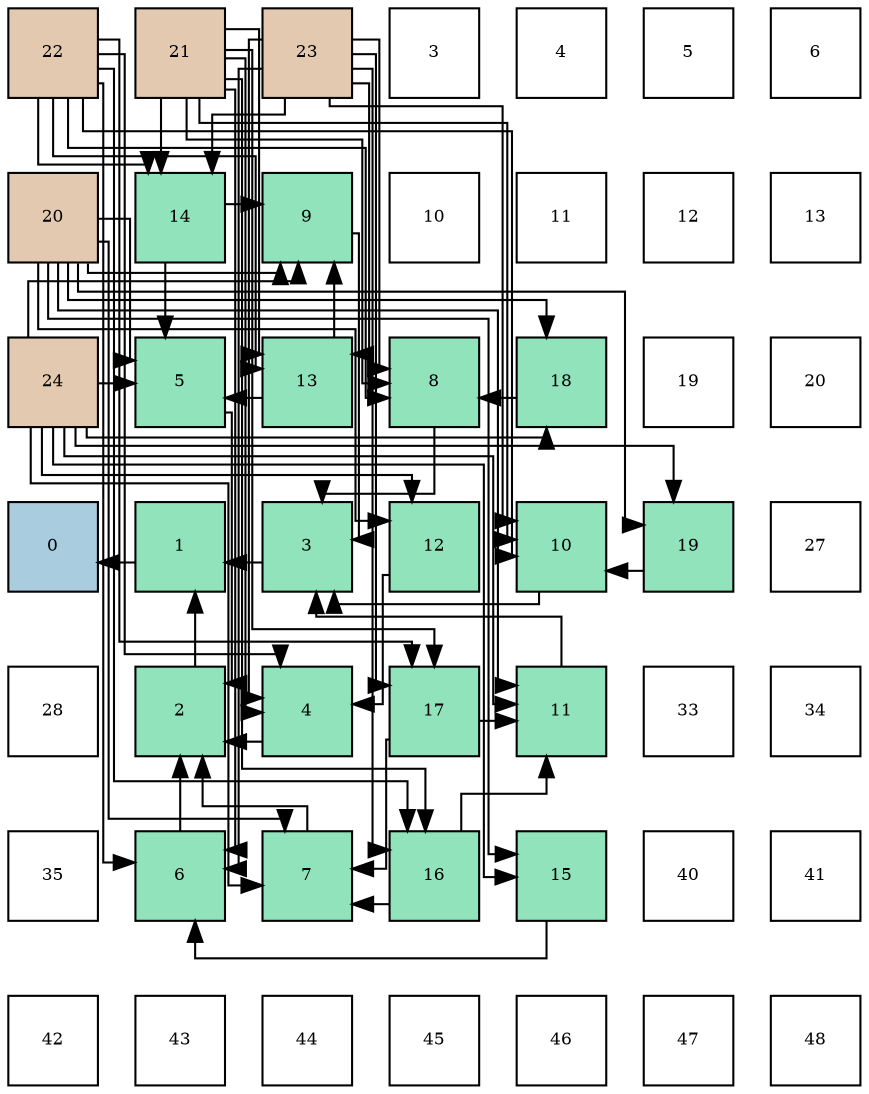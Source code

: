 digraph layout{
 rankdir=TB;
 splines=ortho;
 node [style=filled shape=square fixedsize=true width=0.6];
0[label="22", fontsize=8, fillcolor="#e3c9af"];
1[label="21", fontsize=8, fillcolor="#e3c9af"];
2[label="23", fontsize=8, fillcolor="#e3c9af"];
3[label="3", fontsize=8, fillcolor="#ffffff"];
4[label="4", fontsize=8, fillcolor="#ffffff"];
5[label="5", fontsize=8, fillcolor="#ffffff"];
6[label="6", fontsize=8, fillcolor="#ffffff"];
7[label="20", fontsize=8, fillcolor="#e3c9af"];
8[label="14", fontsize=8, fillcolor="#91e3bb"];
9[label="9", fontsize=8, fillcolor="#91e3bb"];
10[label="10", fontsize=8, fillcolor="#ffffff"];
11[label="11", fontsize=8, fillcolor="#ffffff"];
12[label="12", fontsize=8, fillcolor="#ffffff"];
13[label="13", fontsize=8, fillcolor="#ffffff"];
14[label="24", fontsize=8, fillcolor="#e3c9af"];
15[label="5", fontsize=8, fillcolor="#91e3bb"];
16[label="13", fontsize=8, fillcolor="#91e3bb"];
17[label="8", fontsize=8, fillcolor="#91e3bb"];
18[label="18", fontsize=8, fillcolor="#91e3bb"];
19[label="19", fontsize=8, fillcolor="#ffffff"];
20[label="20", fontsize=8, fillcolor="#ffffff"];
21[label="0", fontsize=8, fillcolor="#a9ccde"];
22[label="1", fontsize=8, fillcolor="#91e3bb"];
23[label="3", fontsize=8, fillcolor="#91e3bb"];
24[label="12", fontsize=8, fillcolor="#91e3bb"];
25[label="10", fontsize=8, fillcolor="#91e3bb"];
26[label="19", fontsize=8, fillcolor="#91e3bb"];
27[label="27", fontsize=8, fillcolor="#ffffff"];
28[label="28", fontsize=8, fillcolor="#ffffff"];
29[label="2", fontsize=8, fillcolor="#91e3bb"];
30[label="4", fontsize=8, fillcolor="#91e3bb"];
31[label="17", fontsize=8, fillcolor="#91e3bb"];
32[label="11", fontsize=8, fillcolor="#91e3bb"];
33[label="33", fontsize=8, fillcolor="#ffffff"];
34[label="34", fontsize=8, fillcolor="#ffffff"];
35[label="35", fontsize=8, fillcolor="#ffffff"];
36[label="6", fontsize=8, fillcolor="#91e3bb"];
37[label="7", fontsize=8, fillcolor="#91e3bb"];
38[label="16", fontsize=8, fillcolor="#91e3bb"];
39[label="15", fontsize=8, fillcolor="#91e3bb"];
40[label="40", fontsize=8, fillcolor="#ffffff"];
41[label="41", fontsize=8, fillcolor="#ffffff"];
42[label="42", fontsize=8, fillcolor="#ffffff"];
43[label="43", fontsize=8, fillcolor="#ffffff"];
44[label="44", fontsize=8, fillcolor="#ffffff"];
45[label="45", fontsize=8, fillcolor="#ffffff"];
46[label="46", fontsize=8, fillcolor="#ffffff"];
47[label="47", fontsize=8, fillcolor="#ffffff"];
48[label="48", fontsize=8, fillcolor="#ffffff"];
edge [constraint=false, style=vis];22 -> 21;
29 -> 22;
23 -> 22;
30 -> 29;
15 -> 29;
36 -> 29;
37 -> 29;
17 -> 23;
9 -> 23;
25 -> 23;
32 -> 23;
24 -> 30;
1 -> 30;
0 -> 30;
2 -> 30;
16 -> 15;
8 -> 15;
7 -> 15;
14 -> 15;
39 -> 36;
1 -> 36;
0 -> 36;
2 -> 36;
38 -> 37;
31 -> 37;
7 -> 37;
14 -> 37;
18 -> 17;
1 -> 17;
0 -> 17;
2 -> 17;
16 -> 9;
8 -> 9;
7 -> 9;
14 -> 9;
26 -> 25;
1 -> 25;
0 -> 25;
2 -> 25;
38 -> 32;
31 -> 32;
7 -> 32;
14 -> 32;
7 -> 24;
14 -> 24;
1 -> 16;
0 -> 16;
2 -> 16;
1 -> 8;
0 -> 8;
2 -> 8;
7 -> 39;
14 -> 39;
1 -> 38;
0 -> 38;
2 -> 38;
1 -> 31;
0 -> 31;
2 -> 31;
7 -> 18;
14 -> 18;
7 -> 26;
14 -> 26;
edge [constraint=true, style=invis];
0 -> 7 -> 14 -> 21 -> 28 -> 35 -> 42;
1 -> 8 -> 15 -> 22 -> 29 -> 36 -> 43;
2 -> 9 -> 16 -> 23 -> 30 -> 37 -> 44;
3 -> 10 -> 17 -> 24 -> 31 -> 38 -> 45;
4 -> 11 -> 18 -> 25 -> 32 -> 39 -> 46;
5 -> 12 -> 19 -> 26 -> 33 -> 40 -> 47;
6 -> 13 -> 20 -> 27 -> 34 -> 41 -> 48;
rank = same {0 -> 1 -> 2 -> 3 -> 4 -> 5 -> 6};
rank = same {7 -> 8 -> 9 -> 10 -> 11 -> 12 -> 13};
rank = same {14 -> 15 -> 16 -> 17 -> 18 -> 19 -> 20};
rank = same {21 -> 22 -> 23 -> 24 -> 25 -> 26 -> 27};
rank = same {28 -> 29 -> 30 -> 31 -> 32 -> 33 -> 34};
rank = same {35 -> 36 -> 37 -> 38 -> 39 -> 40 -> 41};
rank = same {42 -> 43 -> 44 -> 45 -> 46 -> 47 -> 48};
}